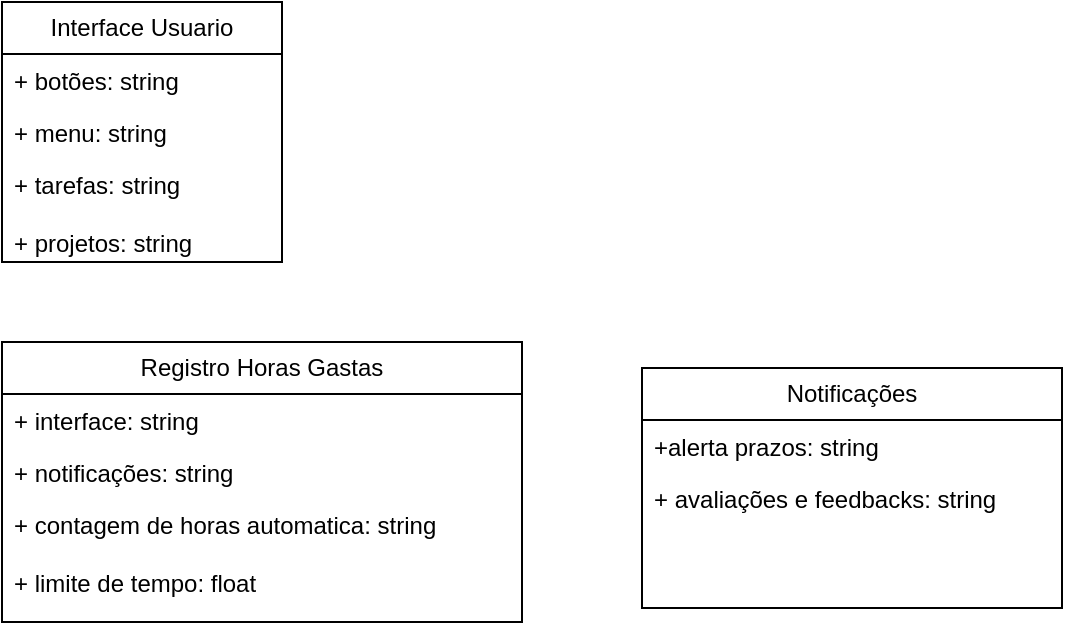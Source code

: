 <mxfile version="26.0.15">
  <diagram name="Página-1" id="k7AldlMpQu18NL_qm6h8">
    <mxGraphModel dx="756" dy="402" grid="1" gridSize="10" guides="1" tooltips="1" connect="1" arrows="1" fold="1" page="1" pageScale="1" pageWidth="827" pageHeight="1169" math="0" shadow="0">
      <root>
        <mxCell id="0" />
        <mxCell id="1" parent="0" />
        <mxCell id="K-PVwa3JJ2t-DWsDwmUy-1" value="&lt;font style=&quot;vertical-align: inherit;&quot;&gt;&lt;font style=&quot;vertical-align: inherit;&quot;&gt;Interface Usuario&lt;/font&gt;&lt;/font&gt;" style="swimlane;fontStyle=0;childLayout=stackLayout;horizontal=1;startSize=26;fillColor=none;horizontalStack=0;resizeParent=1;resizeParentMax=0;resizeLast=0;collapsible=1;marginBottom=0;whiteSpace=wrap;html=1;" vertex="1" parent="1">
          <mxGeometry x="50" y="40" width="140" height="130" as="geometry" />
        </mxCell>
        <mxCell id="K-PVwa3JJ2t-DWsDwmUy-2" value="&lt;font style=&quot;vertical-align: inherit;&quot;&gt;&lt;font style=&quot;vertical-align: inherit;&quot;&gt;+ botões: string&lt;/font&gt;&lt;/font&gt;" style="text;strokeColor=none;fillColor=none;align=left;verticalAlign=top;spacingLeft=4;spacingRight=4;overflow=hidden;rotatable=0;points=[[0,0.5],[1,0.5]];portConstraint=eastwest;whiteSpace=wrap;html=1;" vertex="1" parent="K-PVwa3JJ2t-DWsDwmUy-1">
          <mxGeometry y="26" width="140" height="26" as="geometry" />
        </mxCell>
        <mxCell id="K-PVwa3JJ2t-DWsDwmUy-3" value="&lt;font style=&quot;vertical-align: inherit;&quot;&gt;&lt;font style=&quot;vertical-align: inherit;&quot;&gt;&lt;font style=&quot;vertical-align: inherit;&quot;&gt;&lt;font style=&quot;vertical-align: inherit;&quot;&gt;+ menu: string&lt;/font&gt;&lt;/font&gt;&lt;/font&gt;&lt;/font&gt;" style="text;strokeColor=none;fillColor=none;align=left;verticalAlign=top;spacingLeft=4;spacingRight=4;overflow=hidden;rotatable=0;points=[[0,0.5],[1,0.5]];portConstraint=eastwest;whiteSpace=wrap;html=1;" vertex="1" parent="K-PVwa3JJ2t-DWsDwmUy-1">
          <mxGeometry y="52" width="140" height="26" as="geometry" />
        </mxCell>
        <mxCell id="K-PVwa3JJ2t-DWsDwmUy-4" value="&lt;font style=&quot;vertical-align: inherit;&quot;&gt;&lt;font style=&quot;vertical-align: inherit;&quot;&gt;&lt;font style=&quot;vertical-align: inherit;&quot;&gt;&lt;font style=&quot;vertical-align: inherit;&quot;&gt;+ tarefas: string&lt;/font&gt;&lt;/font&gt;&lt;/font&gt;&lt;/font&gt;&lt;div&gt;&lt;br&gt;&lt;/div&gt;&lt;div&gt;+ projetos: string&amp;nbsp;&lt;/div&gt;" style="text;strokeColor=none;fillColor=none;align=left;verticalAlign=top;spacingLeft=4;spacingRight=4;overflow=hidden;rotatable=0;points=[[0,0.5],[1,0.5]];portConstraint=eastwest;whiteSpace=wrap;html=1;" vertex="1" parent="K-PVwa3JJ2t-DWsDwmUy-1">
          <mxGeometry y="78" width="140" height="52" as="geometry" />
        </mxCell>
        <mxCell id="K-PVwa3JJ2t-DWsDwmUy-5" value="Notificações" style="swimlane;fontStyle=0;childLayout=stackLayout;horizontal=1;startSize=26;fillColor=none;horizontalStack=0;resizeParent=1;resizeParentMax=0;resizeLast=0;collapsible=1;marginBottom=0;whiteSpace=wrap;html=1;" vertex="1" parent="1">
          <mxGeometry x="370" y="223" width="210" height="120" as="geometry" />
        </mxCell>
        <mxCell id="K-PVwa3JJ2t-DWsDwmUy-6" value="+alerta prazos: string" style="text;strokeColor=none;fillColor=none;align=left;verticalAlign=top;spacingLeft=4;spacingRight=4;overflow=hidden;rotatable=0;points=[[0,0.5],[1,0.5]];portConstraint=eastwest;whiteSpace=wrap;html=1;" vertex="1" parent="K-PVwa3JJ2t-DWsDwmUy-5">
          <mxGeometry y="26" width="210" height="26" as="geometry" />
        </mxCell>
        <mxCell id="K-PVwa3JJ2t-DWsDwmUy-7" value="+ avaliações e feedbacks: string" style="text;strokeColor=none;fillColor=none;align=left;verticalAlign=top;spacingLeft=4;spacingRight=4;overflow=hidden;rotatable=0;points=[[0,0.5],[1,0.5]];portConstraint=eastwest;whiteSpace=wrap;html=1;" vertex="1" parent="K-PVwa3JJ2t-DWsDwmUy-5">
          <mxGeometry y="52" width="210" height="68" as="geometry" />
        </mxCell>
        <mxCell id="K-PVwa3JJ2t-DWsDwmUy-9" value="Registro Horas Gastas" style="swimlane;fontStyle=0;childLayout=stackLayout;horizontal=1;startSize=26;fillColor=none;horizontalStack=0;resizeParent=1;resizeParentMax=0;resizeLast=0;collapsible=1;marginBottom=0;whiteSpace=wrap;html=1;" vertex="1" parent="1">
          <mxGeometry x="50" y="210" width="260" height="140" as="geometry" />
        </mxCell>
        <mxCell id="K-PVwa3JJ2t-DWsDwmUy-10" value="+ interface: string" style="text;strokeColor=none;fillColor=none;align=left;verticalAlign=top;spacingLeft=4;spacingRight=4;overflow=hidden;rotatable=0;points=[[0,0.5],[1,0.5]];portConstraint=eastwest;whiteSpace=wrap;html=1;" vertex="1" parent="K-PVwa3JJ2t-DWsDwmUy-9">
          <mxGeometry y="26" width="260" height="26" as="geometry" />
        </mxCell>
        <mxCell id="K-PVwa3JJ2t-DWsDwmUy-11" value="+ notificações: string" style="text;strokeColor=none;fillColor=none;align=left;verticalAlign=top;spacingLeft=4;spacingRight=4;overflow=hidden;rotatable=0;points=[[0,0.5],[1,0.5]];portConstraint=eastwest;whiteSpace=wrap;html=1;" vertex="1" parent="K-PVwa3JJ2t-DWsDwmUy-9">
          <mxGeometry y="52" width="260" height="26" as="geometry" />
        </mxCell>
        <mxCell id="K-PVwa3JJ2t-DWsDwmUy-12" value="+ contagem de horas automatica: string&lt;div&gt;&lt;br&gt;&lt;/div&gt;&lt;div&gt;+ limite de tempo: float&lt;/div&gt;" style="text;strokeColor=none;fillColor=none;align=left;verticalAlign=top;spacingLeft=4;spacingRight=4;overflow=hidden;rotatable=0;points=[[0,0.5],[1,0.5]];portConstraint=eastwest;whiteSpace=wrap;html=1;" vertex="1" parent="K-PVwa3JJ2t-DWsDwmUy-9">
          <mxGeometry y="78" width="260" height="62" as="geometry" />
        </mxCell>
      </root>
    </mxGraphModel>
  </diagram>
</mxfile>
